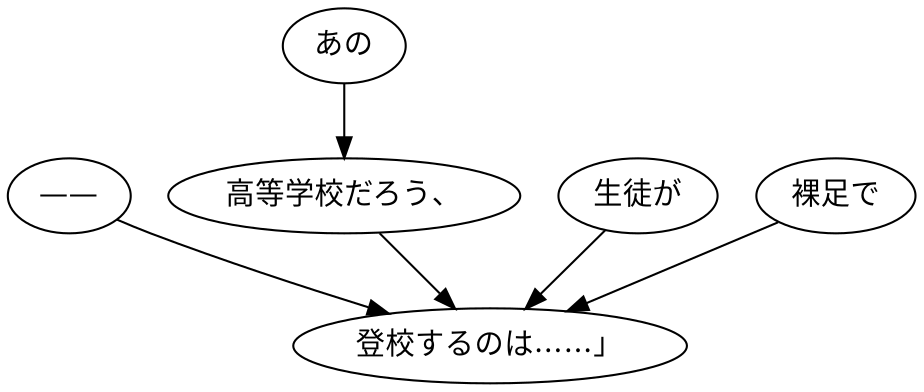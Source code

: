 digraph graph7803 {
	node0 [label="——"];
	node1 [label="あの"];
	node2 [label="高等学校だろう、"];
	node3 [label="生徒が"];
	node4 [label="裸足で"];
	node5 [label="登校するのは……」"];
	node0 -> node5;
	node1 -> node2;
	node2 -> node5;
	node3 -> node5;
	node4 -> node5;
}
